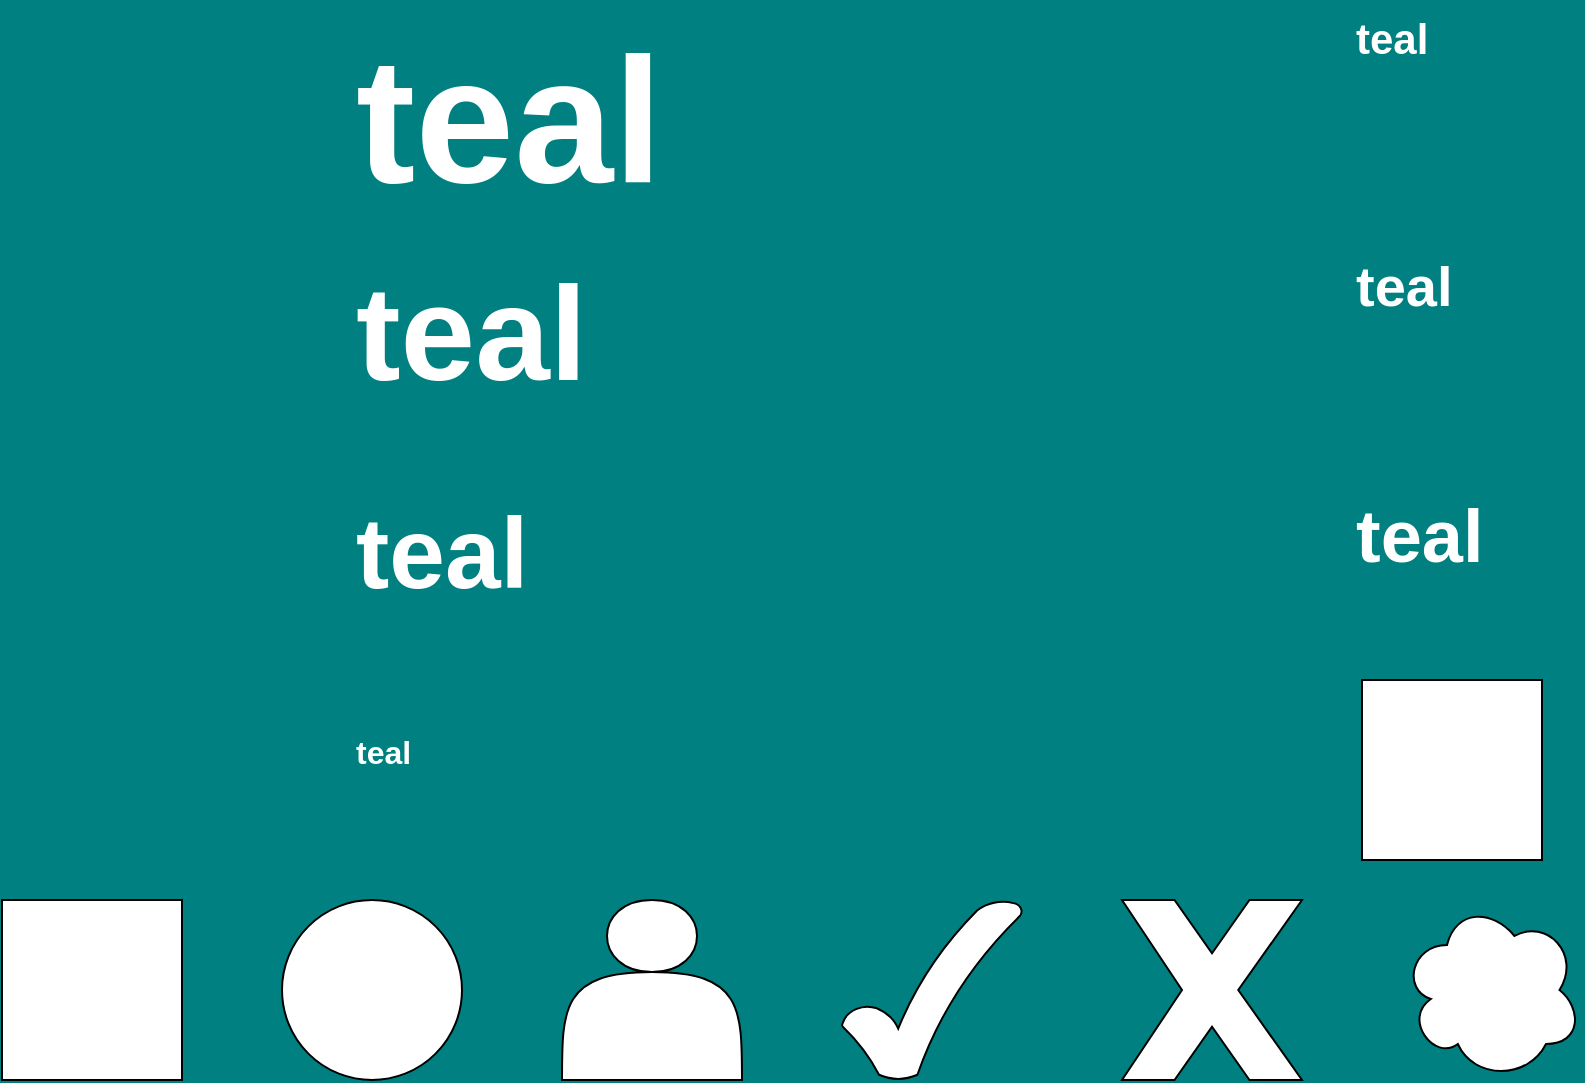 <mxfile>
  <diagram id="t10" name="teal">
    <mxGraphModel dx="0" dy="0" background="#008080" grid="0" gridSize="10" guides="1" tooltips="1" connect="1" arrows="1" fold="1" page="1" pageScale="1" pageWidth="1169" pageHeight="827" math="0" shadow="0">
      <root>
        <mxCell id="page_root_t10" parent="t10"/>
        <mxCell id="node_root_t10" parent="page_root_t10"/>
        <mxCell id="t10-2" value="teal" style="whiteSpace=wrap;html=1;fontColor=#FFFFFF;text;fontSize=89;fontStyle=1;fillColor=none" vertex="1" parent="node_root_t10">
          <mxGeometry x="200" y="35" width="100" height="50" as="geometry"/>
        </mxCell>
        <mxCell id="t10-3" value="teal" style="whiteSpace=wrap;html=1;fontColor=#FFFFFF;text;fontSize=21;fontStyle=1;fillColor=none" vertex="1" parent="node_root_t10">
          <mxGeometry x="700" y="35" width="100" height="50" as="geometry"/>
        </mxCell>
        <mxCell id="t10-4" value="teal" style="whiteSpace=wrap;html=1;fontColor=#FFFFFF;text;fontSize=67;fontStyle=1;fillColor=none" vertex="1" parent="node_root_t10">
          <mxGeometry x="200" y="155" width="100" height="50" as="geometry"/>
        </mxCell>
        <mxCell id="t10-5" value="teal" style="whiteSpace=wrap;html=1;fontColor=#FFFFFF;text;fontSize=28;fontStyle=1;fillColor=none" vertex="1" parent="node_root_t10">
          <mxGeometry x="700" y="155" width="100" height="50" as="geometry"/>
        </mxCell>
        <mxCell id="t10-6" value="teal" style="whiteSpace=wrap;html=1;fontColor=#FFFFFF;text;fontSize=50;fontStyle=1;fillColor=none" vertex="1" parent="node_root_t10">
          <mxGeometry x="200" y="275" width="100" height="50" as="geometry"/>
        </mxCell>
        <mxCell id="t10-7" value="teal" style="whiteSpace=wrap;html=1;fontColor=#FFFFFF;text;fontSize=37;fontStyle=1;fillColor=none" vertex="1" parent="node_root_t10">
          <mxGeometry x="700" y="275" width="100" height="50" as="geometry"/>
        </mxCell>
        <mxCell id="t10-8" value="teal" style="whiteSpace=wrap;html=1;fontColor=#FFFFFF;text;fontSize=16;fontStyle=1;fillColor=none" vertex="1" parent="node_root_t10">
          <mxGeometry x="200" y="395" width="100" height="50" as="geometry"/>
        </mxCell>
        <mxCell id="t10-9" value="" style="whiteSpace=wrap;html=1;fillColor=#ffffff;strokeColor=#000000;fontColor=#000000" vertex="1" parent="node_root_t10">
          <mxGeometry x="705" y="375" width="90" height="90" as="geometry"/>
        </mxCell>
        <mxCell id="t10-11" value="" style="whiteSpace=wrap;html=1;fillColor=#ffffff;strokeColor=#000000;fontColor=#000000" vertex="1" parent="node_root_t10">
          <mxGeometry x="25" y="485" width="90" height="90" as="geometry"/>
        </mxCell>
        <mxCell id="t10-12" value="" style="whiteSpace=wrap;html=1;fillColor=#ffffff;strokeColor=#000000;fontColor=#000000;ellipse" vertex="1" parent="node_root_t10">
          <mxGeometry x="165" y="485" width="90" height="90" as="geometry"/>
        </mxCell>
        <mxCell id="t10-13" value="" style="whiteSpace=wrap;html=1;fillColor=#ffffff;strokeColor=#000000;fontColor=#000000;shape=actor" vertex="1" parent="node_root_t10">
          <mxGeometry x="305" y="485" width="90" height="90" as="geometry"/>
        </mxCell>
        <mxCell id="t10-14" value="" style="whiteSpace=wrap;html=1;fillColor=#ffffff;strokeColor=#000000;fontColor=#000000;verticalLabelPosition=bottom;verticalAlign=top;shape=mxgraph.basic.tick" vertex="1" parent="node_root_t10">
          <mxGeometry x="445" y="485" width="90" height="90" as="geometry"/>
        </mxCell>
        <mxCell id="t10-15" value="" style="whiteSpace=wrap;html=1;fillColor=#ffffff;strokeColor=#000000;fontColor=#000000;verticalLabelPosition=bottom;verticalAlign=top;html=1;shape=mxgraph.basic.x" vertex="1" parent="node_root_t10">
          <mxGeometry x="585" y="485" width="90" height="90" as="geometry"/>
        </mxCell>
        <mxCell id="t10-16" value="" style="whiteSpace=wrap;html=1;fillColor=#ffffff;strokeColor=#000000;fontColor=#000000;shape=cloud" vertex="1" parent="node_root_t10">
          <mxGeometry x="725" y="485" width="90" height="90" as="geometry"/>
        </mxCell>
      </root>
    </mxGraphModel>
  </diagram>
  <diagram id="mf2" name="deep_sky_blue">
    <mxGraphModel dx="0" dy="0" background="#00BFFF" grid="0" gridSize="10" guides="1" tooltips="1" connect="1" arrows="1" fold="1" page="1" pageScale="1" pageWidth="1169" pageHeight="827" math="0" shadow="0">
      <root>
        <mxCell id="page_root_mf2" parent="mf2"/>
        <mxCell id="node_root_mf2" parent="page_root_mf2"/>
        <mxCell id="mf2-2" value="deep_sky_blue" style="whiteSpace=wrap;html=1;fontColor=#FFFFFF;text;fontSize=89;fontStyle=1;fillColor=none" vertex="1" parent="node_root_mf2">
          <mxGeometry x="200" y="35" width="100" height="50" as="geometry"/>
        </mxCell>
        <mxCell id="mf2-3" value="deep_sky_blue" style="whiteSpace=wrap;html=1;fontColor=#FFFFFF;text;fontSize=21;fontStyle=1;fillColor=none" vertex="1" parent="node_root_mf2">
          <mxGeometry x="700" y="35" width="100" height="50" as="geometry"/>
        </mxCell>
        <mxCell id="mf2-4" value="deep_sky_blue" style="whiteSpace=wrap;html=1;fontColor=#FFFFFF;text;fontSize=67;fontStyle=1;fillColor=none" vertex="1" parent="node_root_mf2">
          <mxGeometry x="200" y="155" width="100" height="50" as="geometry"/>
        </mxCell>
        <mxCell id="mf2-5" value="deep_sky_blue" style="whiteSpace=wrap;html=1;fontColor=#FFFFFF;text;fontSize=28;fontStyle=1;fillColor=none" vertex="1" parent="node_root_mf2">
          <mxGeometry x="700" y="155" width="100" height="50" as="geometry"/>
        </mxCell>
        <mxCell id="mf2-6" value="deep_sky_blue" style="whiteSpace=wrap;html=1;fontColor=#FFFFFF;text;fontSize=50;fontStyle=1;fillColor=none" vertex="1" parent="node_root_mf2">
          <mxGeometry x="200" y="275" width="100" height="50" as="geometry"/>
        </mxCell>
        <mxCell id="mf2-7" value="deep_sky_blue" style="whiteSpace=wrap;html=1;fontColor=#FFFFFF;text;fontSize=37;fontStyle=1;fillColor=none" vertex="1" parent="node_root_mf2">
          <mxGeometry x="700" y="275" width="100" height="50" as="geometry"/>
        </mxCell>
        <mxCell id="mf2-8" value="deep_sky_blue" style="whiteSpace=wrap;html=1;fontColor=#FFFFFF;text;fontSize=16;fontStyle=1;fillColor=none" vertex="1" parent="node_root_mf2">
          <mxGeometry x="200" y="395" width="100" height="50" as="geometry"/>
        </mxCell>
        <mxCell id="mf2-9" value="" style="whiteSpace=wrap;html=1;fillColor=#ffffff;strokeColor=#000000;fontColor=#000000" vertex="1" parent="node_root_mf2">
          <mxGeometry x="705" y="375" width="90" height="90" as="geometry"/>
        </mxCell>
        <mxCell id="mf2-11" value="" style="whiteSpace=wrap;html=1;fillColor=#ffffff;strokeColor=#000000;fontColor=#000000" vertex="1" parent="node_root_mf2">
          <mxGeometry x="25" y="485" width="90" height="90" as="geometry"/>
        </mxCell>
        <mxCell id="mf2-12" value="" style="whiteSpace=wrap;html=1;fillColor=#ffffff;strokeColor=#000000;fontColor=#000000;ellipse" vertex="1" parent="node_root_mf2">
          <mxGeometry x="165" y="485" width="90" height="90" as="geometry"/>
        </mxCell>
        <mxCell id="mf2-13" value="" style="whiteSpace=wrap;html=1;fillColor=#ffffff;strokeColor=#000000;fontColor=#000000;shape=actor" vertex="1" parent="node_root_mf2">
          <mxGeometry x="305" y="485" width="90" height="90" as="geometry"/>
        </mxCell>
        <mxCell id="mf2-14" value="" style="whiteSpace=wrap;html=1;fillColor=#ffffff;strokeColor=#000000;fontColor=#000000;verticalLabelPosition=bottom;verticalAlign=top;shape=mxgraph.basic.tick" vertex="1" parent="node_root_mf2">
          <mxGeometry x="445" y="485" width="90" height="90" as="geometry"/>
        </mxCell>
        <mxCell id="mf2-15" value="" style="whiteSpace=wrap;html=1;fillColor=#ffffff;strokeColor=#000000;fontColor=#000000;verticalLabelPosition=bottom;verticalAlign=top;html=1;shape=mxgraph.basic.x" vertex="1" parent="node_root_mf2">
          <mxGeometry x="585" y="485" width="90" height="90" as="geometry"/>
        </mxCell>
        <mxCell id="mf2-16" value="" style="whiteSpace=wrap;html=1;fillColor=#ffffff;strokeColor=#000000;fontColor=#000000;shape=cloud" vertex="1" parent="node_root_mf2">
          <mxGeometry x="725" y="485" width="90" height="90" as="geometry"/>
        </mxCell>
      </root>
    </mxGraphModel>
  </diagram>
  <diagram id="Gy6" name="dark_turquoise">
    <mxGraphModel dx="0" dy="0" background="#00CED1" grid="0" gridSize="10" guides="1" tooltips="1" connect="1" arrows="1" fold="1" page="1" pageScale="1" pageWidth="1169" pageHeight="827" math="0" shadow="0">
      <root>
        <mxCell id="page_root_Gy6" parent="Gy6"/>
        <mxCell id="node_root_Gy6" parent="page_root_Gy6"/>
        <mxCell id="Gy6-2" value="dark_turquoise" style="whiteSpace=wrap;html=1;fontColor=#FFFFFF;text;fontSize=89;fontStyle=1;fillColor=none" vertex="1" parent="node_root_Gy6">
          <mxGeometry x="200" y="35" width="100" height="50" as="geometry"/>
        </mxCell>
        <mxCell id="Gy6-3" value="dark_turquoise" style="whiteSpace=wrap;html=1;fontColor=#FFFFFF;text;fontSize=21;fontStyle=1;fillColor=none" vertex="1" parent="node_root_Gy6">
          <mxGeometry x="700" y="35" width="100" height="50" as="geometry"/>
        </mxCell>
        <mxCell id="Gy6-4" value="dark_turquoise" style="whiteSpace=wrap;html=1;fontColor=#FFFFFF;text;fontSize=67;fontStyle=1;fillColor=none" vertex="1" parent="node_root_Gy6">
          <mxGeometry x="200" y="155" width="100" height="50" as="geometry"/>
        </mxCell>
        <mxCell id="Gy6-5" value="dark_turquoise" style="whiteSpace=wrap;html=1;fontColor=#FFFFFF;text;fontSize=28;fontStyle=1;fillColor=none" vertex="1" parent="node_root_Gy6">
          <mxGeometry x="700" y="155" width="100" height="50" as="geometry"/>
        </mxCell>
        <mxCell id="Gy6-6" value="dark_turquoise" style="whiteSpace=wrap;html=1;fontColor=#FFFFFF;text;fontSize=50;fontStyle=1;fillColor=none" vertex="1" parent="node_root_Gy6">
          <mxGeometry x="200" y="275" width="100" height="50" as="geometry"/>
        </mxCell>
        <mxCell id="Gy6-7" value="dark_turquoise" style="whiteSpace=wrap;html=1;fontColor=#FFFFFF;text;fontSize=37;fontStyle=1;fillColor=none" vertex="1" parent="node_root_Gy6">
          <mxGeometry x="700" y="275" width="100" height="50" as="geometry"/>
        </mxCell>
        <mxCell id="Gy6-8" value="dark_turquoise" style="whiteSpace=wrap;html=1;fontColor=#FFFFFF;text;fontSize=16;fontStyle=1;fillColor=none" vertex="1" parent="node_root_Gy6">
          <mxGeometry x="200" y="395" width="100" height="50" as="geometry"/>
        </mxCell>
        <mxCell id="Gy6-9" value="" style="whiteSpace=wrap;html=1;fillColor=#ffffff;strokeColor=#000000;fontColor=#000000" vertex="1" parent="node_root_Gy6">
          <mxGeometry x="705" y="375" width="90" height="90" as="geometry"/>
        </mxCell>
        <mxCell id="Gy6-11" value="" style="whiteSpace=wrap;html=1;fillColor=#ffffff;strokeColor=#000000;fontColor=#000000" vertex="1" parent="node_root_Gy6">
          <mxGeometry x="25" y="485" width="90" height="90" as="geometry"/>
        </mxCell>
        <mxCell id="Gy6-12" value="" style="whiteSpace=wrap;html=1;fillColor=#ffffff;strokeColor=#000000;fontColor=#000000;ellipse" vertex="1" parent="node_root_Gy6">
          <mxGeometry x="165" y="485" width="90" height="90" as="geometry"/>
        </mxCell>
        <mxCell id="Gy6-13" value="" style="whiteSpace=wrap;html=1;fillColor=#ffffff;strokeColor=#000000;fontColor=#000000;shape=actor" vertex="1" parent="node_root_Gy6">
          <mxGeometry x="305" y="485" width="90" height="90" as="geometry"/>
        </mxCell>
        <mxCell id="Gy6-14" value="" style="whiteSpace=wrap;html=1;fillColor=#ffffff;strokeColor=#000000;fontColor=#000000;verticalLabelPosition=bottom;verticalAlign=top;shape=mxgraph.basic.tick" vertex="1" parent="node_root_Gy6">
          <mxGeometry x="445" y="485" width="90" height="90" as="geometry"/>
        </mxCell>
        <mxCell id="Gy6-15" value="" style="whiteSpace=wrap;html=1;fillColor=#ffffff;strokeColor=#000000;fontColor=#000000;verticalLabelPosition=bottom;verticalAlign=top;html=1;shape=mxgraph.basic.x" vertex="1" parent="node_root_Gy6">
          <mxGeometry x="585" y="485" width="90" height="90" as="geometry"/>
        </mxCell>
        <mxCell id="Gy6-16" value="" style="whiteSpace=wrap;html=1;fillColor=#ffffff;strokeColor=#000000;fontColor=#000000;shape=cloud" vertex="1" parent="node_root_Gy6">
          <mxGeometry x="725" y="485" width="90" height="90" as="geometry"/>
        </mxCell>
      </root>
    </mxGraphModel>
  </diagram>
  <diagram id="iW6" name="royal_blue">
    <mxGraphModel dx="0" dy="0" background="#4169E1" grid="0" gridSize="10" guides="1" tooltips="1" connect="1" arrows="1" fold="1" page="1" pageScale="1" pageWidth="1169" pageHeight="827" math="0" shadow="0">
      <root>
        <mxCell id="page_root_iW6" parent="iW6"/>
        <mxCell id="node_root_iW6" parent="page_root_iW6"/>
        <mxCell id="iW6-2" value="royal_blue" style="whiteSpace=wrap;html=1;fontColor=#FFFFFF;text;fontSize=89;fontStyle=1;fillColor=none" vertex="1" parent="node_root_iW6">
          <mxGeometry x="200" y="35" width="100" height="50" as="geometry"/>
        </mxCell>
        <mxCell id="iW6-3" value="royal_blue" style="whiteSpace=wrap;html=1;fontColor=#FFFFFF;text;fontSize=21;fontStyle=1;fillColor=none" vertex="1" parent="node_root_iW6">
          <mxGeometry x="700" y="35" width="100" height="50" as="geometry"/>
        </mxCell>
        <mxCell id="iW6-4" value="royal_blue" style="whiteSpace=wrap;html=1;fontColor=#FFFFFF;text;fontSize=67;fontStyle=1;fillColor=none" vertex="1" parent="node_root_iW6">
          <mxGeometry x="200" y="155" width="100" height="50" as="geometry"/>
        </mxCell>
        <mxCell id="iW6-5" value="royal_blue" style="whiteSpace=wrap;html=1;fontColor=#FFFFFF;text;fontSize=28;fontStyle=1;fillColor=none" vertex="1" parent="node_root_iW6">
          <mxGeometry x="700" y="155" width="100" height="50" as="geometry"/>
        </mxCell>
        <mxCell id="iW6-6" value="royal_blue" style="whiteSpace=wrap;html=1;fontColor=#FFFFFF;text;fontSize=50;fontStyle=1;fillColor=none" vertex="1" parent="node_root_iW6">
          <mxGeometry x="200" y="275" width="100" height="50" as="geometry"/>
        </mxCell>
        <mxCell id="iW6-7" value="royal_blue" style="whiteSpace=wrap;html=1;fontColor=#FFFFFF;text;fontSize=37;fontStyle=1;fillColor=none" vertex="1" parent="node_root_iW6">
          <mxGeometry x="700" y="275" width="100" height="50" as="geometry"/>
        </mxCell>
        <mxCell id="iW6-8" value="royal_blue" style="whiteSpace=wrap;html=1;fontColor=#FFFFFF;text;fontSize=16;fontStyle=1;fillColor=none" vertex="1" parent="node_root_iW6">
          <mxGeometry x="200" y="395" width="100" height="50" as="geometry"/>
        </mxCell>
        <mxCell id="iW6-9" value="" style="whiteSpace=wrap;html=1;fillColor=#ffffff;strokeColor=#000000;fontColor=#000000" vertex="1" parent="node_root_iW6">
          <mxGeometry x="705" y="375" width="90" height="90" as="geometry"/>
        </mxCell>
        <mxCell id="iW6-11" value="" style="whiteSpace=wrap;html=1;fillColor=#ffffff;strokeColor=#000000;fontColor=#000000" vertex="1" parent="node_root_iW6">
          <mxGeometry x="25" y="485" width="90" height="90" as="geometry"/>
        </mxCell>
        <mxCell id="iW6-12" value="" style="whiteSpace=wrap;html=1;fillColor=#ffffff;strokeColor=#000000;fontColor=#000000;ellipse" vertex="1" parent="node_root_iW6">
          <mxGeometry x="165" y="485" width="90" height="90" as="geometry"/>
        </mxCell>
        <mxCell id="iW6-13" value="" style="whiteSpace=wrap;html=1;fillColor=#ffffff;strokeColor=#000000;fontColor=#000000;shape=actor" vertex="1" parent="node_root_iW6">
          <mxGeometry x="305" y="485" width="90" height="90" as="geometry"/>
        </mxCell>
        <mxCell id="iW6-14" value="" style="whiteSpace=wrap;html=1;fillColor=#ffffff;strokeColor=#000000;fontColor=#000000;verticalLabelPosition=bottom;verticalAlign=top;shape=mxgraph.basic.tick" vertex="1" parent="node_root_iW6">
          <mxGeometry x="445" y="485" width="90" height="90" as="geometry"/>
        </mxCell>
        <mxCell id="iW6-15" value="" style="whiteSpace=wrap;html=1;fillColor=#ffffff;strokeColor=#000000;fontColor=#000000;verticalLabelPosition=bottom;verticalAlign=top;html=1;shape=mxgraph.basic.x" vertex="1" parent="node_root_iW6">
          <mxGeometry x="585" y="485" width="90" height="90" as="geometry"/>
        </mxCell>
        <mxCell id="iW6-16" value="" style="whiteSpace=wrap;html=1;fillColor=#ffffff;strokeColor=#000000;fontColor=#000000;shape=cloud" vertex="1" parent="node_root_iW6">
          <mxGeometry x="725" y="485" width="90" height="90" as="geometry"/>
        </mxCell>
      </root>
    </mxGraphModel>
  </diagram>
  <diagram id="byD" name="steel_blue">
    <mxGraphModel dx="0" dy="0" background="#4682B4" grid="0" gridSize="10" guides="1" tooltips="1" connect="1" arrows="1" fold="1" page="1" pageScale="1" pageWidth="1169" pageHeight="827" math="0" shadow="0">
      <root>
        <mxCell id="page_root_byD" parent="byD"/>
        <mxCell id="node_root_byD" parent="page_root_byD"/>
        <mxCell id="byD-2" value="steel_blue" style="whiteSpace=wrap;html=1;fontColor=#FFFFFF;text;fontSize=89;fontStyle=1;fillColor=none" vertex="1" parent="node_root_byD">
          <mxGeometry x="200" y="35" width="100" height="50" as="geometry"/>
        </mxCell>
        <mxCell id="byD-3" value="steel_blue" style="whiteSpace=wrap;html=1;fontColor=#FFFFFF;text;fontSize=21;fontStyle=1;fillColor=none" vertex="1" parent="node_root_byD">
          <mxGeometry x="700" y="35" width="100" height="50" as="geometry"/>
        </mxCell>
        <mxCell id="byD-4" value="steel_blue" style="whiteSpace=wrap;html=1;fontColor=#FFFFFF;text;fontSize=67;fontStyle=1;fillColor=none" vertex="1" parent="node_root_byD">
          <mxGeometry x="200" y="155" width="100" height="50" as="geometry"/>
        </mxCell>
        <mxCell id="byD-5" value="steel_blue" style="whiteSpace=wrap;html=1;fontColor=#FFFFFF;text;fontSize=28;fontStyle=1;fillColor=none" vertex="1" parent="node_root_byD">
          <mxGeometry x="700" y="155" width="100" height="50" as="geometry"/>
        </mxCell>
        <mxCell id="byD-6" value="steel_blue" style="whiteSpace=wrap;html=1;fontColor=#FFFFFF;text;fontSize=50;fontStyle=1;fillColor=none" vertex="1" parent="node_root_byD">
          <mxGeometry x="200" y="275" width="100" height="50" as="geometry"/>
        </mxCell>
        <mxCell id="byD-7" value="steel_blue" style="whiteSpace=wrap;html=1;fontColor=#FFFFFF;text;fontSize=37;fontStyle=1;fillColor=none" vertex="1" parent="node_root_byD">
          <mxGeometry x="700" y="275" width="100" height="50" as="geometry"/>
        </mxCell>
        <mxCell id="byD-8" value="steel_blue" style="whiteSpace=wrap;html=1;fontColor=#FFFFFF;text;fontSize=16;fontStyle=1;fillColor=none" vertex="1" parent="node_root_byD">
          <mxGeometry x="200" y="395" width="100" height="50" as="geometry"/>
        </mxCell>
        <mxCell id="byD-9" value="" style="whiteSpace=wrap;html=1;fillColor=#ffffff;strokeColor=#000000;fontColor=#000000" vertex="1" parent="node_root_byD">
          <mxGeometry x="705" y="375" width="90" height="90" as="geometry"/>
        </mxCell>
        <mxCell id="byD-11" value="" style="whiteSpace=wrap;html=1;fillColor=#ffffff;strokeColor=#000000;fontColor=#000000" vertex="1" parent="node_root_byD">
          <mxGeometry x="25" y="485" width="90" height="90" as="geometry"/>
        </mxCell>
        <mxCell id="byD-12" value="" style="whiteSpace=wrap;html=1;fillColor=#ffffff;strokeColor=#000000;fontColor=#000000;ellipse" vertex="1" parent="node_root_byD">
          <mxGeometry x="165" y="485" width="90" height="90" as="geometry"/>
        </mxCell>
        <mxCell id="byD-13" value="" style="whiteSpace=wrap;html=1;fillColor=#ffffff;strokeColor=#000000;fontColor=#000000;shape=actor" vertex="1" parent="node_root_byD">
          <mxGeometry x="305" y="485" width="90" height="90" as="geometry"/>
        </mxCell>
        <mxCell id="byD-14" value="" style="whiteSpace=wrap;html=1;fillColor=#ffffff;strokeColor=#000000;fontColor=#000000;verticalLabelPosition=bottom;verticalAlign=top;shape=mxgraph.basic.tick" vertex="1" parent="node_root_byD">
          <mxGeometry x="445" y="485" width="90" height="90" as="geometry"/>
        </mxCell>
        <mxCell id="byD-15" value="" style="whiteSpace=wrap;html=1;fillColor=#ffffff;strokeColor=#000000;fontColor=#000000;verticalLabelPosition=bottom;verticalAlign=top;html=1;shape=mxgraph.basic.x" vertex="1" parent="node_root_byD">
          <mxGeometry x="585" y="485" width="90" height="90" as="geometry"/>
        </mxCell>
        <mxCell id="byD-16" value="" style="whiteSpace=wrap;html=1;fillColor=#ffffff;strokeColor=#000000;fontColor=#000000;shape=cloud" vertex="1" parent="node_root_byD">
          <mxGeometry x="725" y="485" width="90" height="90" as="geometry"/>
        </mxCell>
      </root>
    </mxGraphModel>
  </diagram>
  <diagram id="ojd" name="cornflower_blue">
    <mxGraphModel dx="0" dy="0" background="#6495ED" grid="0" gridSize="10" guides="1" tooltips="1" connect="1" arrows="1" fold="1" page="1" pageScale="1" pageWidth="1169" pageHeight="827" math="0" shadow="0">
      <root>
        <mxCell id="page_root_ojd" parent="ojd"/>
        <mxCell id="node_root_ojd" parent="page_root_ojd"/>
        <mxCell id="ojd-2" value="cornflower_blue" style="whiteSpace=wrap;html=1;fontColor=#FFFFFF;text;fontSize=89;fontStyle=1;fillColor=none" vertex="1" parent="node_root_ojd">
          <mxGeometry x="200" y="35" width="100" height="50" as="geometry"/>
        </mxCell>
        <mxCell id="ojd-3" value="cornflower_blue" style="whiteSpace=wrap;html=1;fontColor=#FFFFFF;text;fontSize=21;fontStyle=1;fillColor=none" vertex="1" parent="node_root_ojd">
          <mxGeometry x="700" y="35" width="100" height="50" as="geometry"/>
        </mxCell>
        <mxCell id="ojd-4" value="cornflower_blue" style="whiteSpace=wrap;html=1;fontColor=#FFFFFF;text;fontSize=67;fontStyle=1;fillColor=none" vertex="1" parent="node_root_ojd">
          <mxGeometry x="200" y="155" width="100" height="50" as="geometry"/>
        </mxCell>
        <mxCell id="ojd-5" value="cornflower_blue" style="whiteSpace=wrap;html=1;fontColor=#FFFFFF;text;fontSize=28;fontStyle=1;fillColor=none" vertex="1" parent="node_root_ojd">
          <mxGeometry x="700" y="155" width="100" height="50" as="geometry"/>
        </mxCell>
        <mxCell id="ojd-6" value="cornflower_blue" style="whiteSpace=wrap;html=1;fontColor=#FFFFFF;text;fontSize=50;fontStyle=1;fillColor=none" vertex="1" parent="node_root_ojd">
          <mxGeometry x="200" y="275" width="100" height="50" as="geometry"/>
        </mxCell>
        <mxCell id="ojd-7" value="cornflower_blue" style="whiteSpace=wrap;html=1;fontColor=#FFFFFF;text;fontSize=37;fontStyle=1;fillColor=none" vertex="1" parent="node_root_ojd">
          <mxGeometry x="700" y="275" width="100" height="50" as="geometry"/>
        </mxCell>
        <mxCell id="ojd-8" value="cornflower_blue" style="whiteSpace=wrap;html=1;fontColor=#FFFFFF;text;fontSize=16;fontStyle=1;fillColor=none" vertex="1" parent="node_root_ojd">
          <mxGeometry x="200" y="395" width="100" height="50" as="geometry"/>
        </mxCell>
        <mxCell id="ojd-9" value="" style="whiteSpace=wrap;html=1;fillColor=#ffffff;strokeColor=#000000;fontColor=#000000" vertex="1" parent="node_root_ojd">
          <mxGeometry x="705" y="375" width="90" height="90" as="geometry"/>
        </mxCell>
        <mxCell id="ojd-11" value="" style="whiteSpace=wrap;html=1;fillColor=#ffffff;strokeColor=#000000;fontColor=#000000" vertex="1" parent="node_root_ojd">
          <mxGeometry x="25" y="485" width="90" height="90" as="geometry"/>
        </mxCell>
        <mxCell id="ojd-12" value="" style="whiteSpace=wrap;html=1;fillColor=#ffffff;strokeColor=#000000;fontColor=#000000;ellipse" vertex="1" parent="node_root_ojd">
          <mxGeometry x="165" y="485" width="90" height="90" as="geometry"/>
        </mxCell>
        <mxCell id="ojd-13" value="" style="whiteSpace=wrap;html=1;fillColor=#ffffff;strokeColor=#000000;fontColor=#000000;shape=actor" vertex="1" parent="node_root_ojd">
          <mxGeometry x="305" y="485" width="90" height="90" as="geometry"/>
        </mxCell>
        <mxCell id="ojd-14" value="" style="whiteSpace=wrap;html=1;fillColor=#ffffff;strokeColor=#000000;fontColor=#000000;verticalLabelPosition=bottom;verticalAlign=top;shape=mxgraph.basic.tick" vertex="1" parent="node_root_ojd">
          <mxGeometry x="445" y="485" width="90" height="90" as="geometry"/>
        </mxCell>
        <mxCell id="ojd-15" value="" style="whiteSpace=wrap;html=1;fillColor=#ffffff;strokeColor=#000000;fontColor=#000000;verticalLabelPosition=bottom;verticalAlign=top;html=1;shape=mxgraph.basic.x" vertex="1" parent="node_root_ojd">
          <mxGeometry x="585" y="485" width="90" height="90" as="geometry"/>
        </mxCell>
        <mxCell id="ojd-16" value="" style="whiteSpace=wrap;html=1;fillColor=#ffffff;strokeColor=#000000;fontColor=#000000;shape=cloud" vertex="1" parent="node_root_ojd">
          <mxGeometry x="725" y="485" width="90" height="90" as="geometry"/>
        </mxCell>
      </root>
    </mxGraphModel>
  </diagram>
  <diagram id="vWj" name="dark_sea_green">
    <mxGraphModel dx="0" dy="0" background="#8FBC8F" grid="0" gridSize="10" guides="1" tooltips="1" connect="1" arrows="1" fold="1" page="1" pageScale="1" pageWidth="1169" pageHeight="827" math="0" shadow="0">
      <root>
        <mxCell id="page_root_vWj" parent="vWj"/>
        <mxCell id="node_root_vWj" parent="page_root_vWj"/>
        <mxCell id="vWj-2" value="dark_sea_green" style="whiteSpace=wrap;html=1;fontColor=#1F2D3D;text;fontSize=89;fontStyle=1;fillColor=none" vertex="1" parent="node_root_vWj">
          <mxGeometry x="200" y="35" width="100" height="50" as="geometry"/>
        </mxCell>
        <mxCell id="vWj-3" value="dark_sea_green" style="whiteSpace=wrap;html=1;fontColor=#1F2D3D;text;fontSize=21;fontStyle=1;fillColor=none" vertex="1" parent="node_root_vWj">
          <mxGeometry x="700" y="35" width="100" height="50" as="geometry"/>
        </mxCell>
        <mxCell id="vWj-4" value="dark_sea_green" style="whiteSpace=wrap;html=1;fontColor=#1F2D3D;text;fontSize=67;fontStyle=1;fillColor=none" vertex="1" parent="node_root_vWj">
          <mxGeometry x="200" y="155" width="100" height="50" as="geometry"/>
        </mxCell>
        <mxCell id="vWj-5" value="dark_sea_green" style="whiteSpace=wrap;html=1;fontColor=#1F2D3D;text;fontSize=28;fontStyle=1;fillColor=none" vertex="1" parent="node_root_vWj">
          <mxGeometry x="700" y="155" width="100" height="50" as="geometry"/>
        </mxCell>
        <mxCell id="vWj-6" value="dark_sea_green" style="whiteSpace=wrap;html=1;fontColor=#1F2D3D;text;fontSize=50;fontStyle=1;fillColor=none" vertex="1" parent="node_root_vWj">
          <mxGeometry x="200" y="275" width="100" height="50" as="geometry"/>
        </mxCell>
        <mxCell id="vWj-7" value="dark_sea_green" style="whiteSpace=wrap;html=1;fontColor=#1F2D3D;text;fontSize=37;fontStyle=1;fillColor=none" vertex="1" parent="node_root_vWj">
          <mxGeometry x="700" y="275" width="100" height="50" as="geometry"/>
        </mxCell>
        <mxCell id="vWj-8" value="dark_sea_green" style="whiteSpace=wrap;html=1;fontColor=#1F2D3D;text;fontSize=16;fontStyle=1;fillColor=none" vertex="1" parent="node_root_vWj">
          <mxGeometry x="200" y="395" width="100" height="50" as="geometry"/>
        </mxCell>
        <mxCell id="vWj-9" value="" style="whiteSpace=wrap;html=1;fillColor=#ffffff;strokeColor=#000000;fontColor=#000000" vertex="1" parent="node_root_vWj">
          <mxGeometry x="705" y="375" width="90" height="90" as="geometry"/>
        </mxCell>
        <mxCell id="vWj-11" value="" style="whiteSpace=wrap;html=1;fillColor=#ffffff;strokeColor=#000000;fontColor=#000000" vertex="1" parent="node_root_vWj">
          <mxGeometry x="25" y="485" width="90" height="90" as="geometry"/>
        </mxCell>
        <mxCell id="vWj-12" value="" style="whiteSpace=wrap;html=1;fillColor=#ffffff;strokeColor=#000000;fontColor=#000000;ellipse" vertex="1" parent="node_root_vWj">
          <mxGeometry x="165" y="485" width="90" height="90" as="geometry"/>
        </mxCell>
        <mxCell id="vWj-13" value="" style="whiteSpace=wrap;html=1;fillColor=#ffffff;strokeColor=#000000;fontColor=#000000;shape=actor" vertex="1" parent="node_root_vWj">
          <mxGeometry x="305" y="485" width="90" height="90" as="geometry"/>
        </mxCell>
        <mxCell id="vWj-14" value="" style="whiteSpace=wrap;html=1;fillColor=#ffffff;strokeColor=#000000;fontColor=#000000;verticalLabelPosition=bottom;verticalAlign=top;shape=mxgraph.basic.tick" vertex="1" parent="node_root_vWj">
          <mxGeometry x="445" y="485" width="90" height="90" as="geometry"/>
        </mxCell>
        <mxCell id="vWj-15" value="" style="whiteSpace=wrap;html=1;fillColor=#ffffff;strokeColor=#000000;fontColor=#000000;verticalLabelPosition=bottom;verticalAlign=top;html=1;shape=mxgraph.basic.x" vertex="1" parent="node_root_vWj">
          <mxGeometry x="585" y="485" width="90" height="90" as="geometry"/>
        </mxCell>
        <mxCell id="vWj-16" value="" style="whiteSpace=wrap;html=1;fillColor=#ffffff;strokeColor=#000000;fontColor=#000000;shape=cloud" vertex="1" parent="node_root_vWj">
          <mxGeometry x="725" y="485" width="90" height="90" as="geometry"/>
        </mxCell>
      </root>
    </mxGraphModel>
  </diagram>
  <diagram id="S9q" name="light_steel_blue">
    <mxGraphModel dx="0" dy="0" background="#B0C4DE" grid="0" gridSize="10" guides="1" tooltips="1" connect="1" arrows="1" fold="1" page="1" pageScale="1" pageWidth="1169" pageHeight="827" math="0" shadow="0">
      <root>
        <mxCell id="page_root_S9q" parent="S9q"/>
        <mxCell id="node_root_S9q" parent="page_root_S9q"/>
        <mxCell id="S9q-2" value="light_steel_blue" style="whiteSpace=wrap;html=1;fontColor=#1F2D3D;text;fontSize=89;fontStyle=1;fillColor=none" vertex="1" parent="node_root_S9q">
          <mxGeometry x="200" y="35" width="100" height="50" as="geometry"/>
        </mxCell>
        <mxCell id="S9q-3" value="light_steel_blue" style="whiteSpace=wrap;html=1;fontColor=#1F2D3D;text;fontSize=21;fontStyle=1;fillColor=none" vertex="1" parent="node_root_S9q">
          <mxGeometry x="700" y="35" width="100" height="50" as="geometry"/>
        </mxCell>
        <mxCell id="S9q-4" value="light_steel_blue" style="whiteSpace=wrap;html=1;fontColor=#1F2D3D;text;fontSize=67;fontStyle=1;fillColor=none" vertex="1" parent="node_root_S9q">
          <mxGeometry x="200" y="155" width="100" height="50" as="geometry"/>
        </mxCell>
        <mxCell id="S9q-5" value="light_steel_blue" style="whiteSpace=wrap;html=1;fontColor=#1F2D3D;text;fontSize=28;fontStyle=1;fillColor=none" vertex="1" parent="node_root_S9q">
          <mxGeometry x="700" y="155" width="100" height="50" as="geometry"/>
        </mxCell>
        <mxCell id="S9q-6" value="light_steel_blue" style="whiteSpace=wrap;html=1;fontColor=#1F2D3D;text;fontSize=50;fontStyle=1;fillColor=none" vertex="1" parent="node_root_S9q">
          <mxGeometry x="200" y="275" width="100" height="50" as="geometry"/>
        </mxCell>
        <mxCell id="S9q-7" value="light_steel_blue" style="whiteSpace=wrap;html=1;fontColor=#1F2D3D;text;fontSize=37;fontStyle=1;fillColor=none" vertex="1" parent="node_root_S9q">
          <mxGeometry x="700" y="275" width="100" height="50" as="geometry"/>
        </mxCell>
        <mxCell id="S9q-8" value="light_steel_blue" style="whiteSpace=wrap;html=1;fontColor=#1F2D3D;text;fontSize=16;fontStyle=1;fillColor=none" vertex="1" parent="node_root_S9q">
          <mxGeometry x="200" y="395" width="100" height="50" as="geometry"/>
        </mxCell>
        <mxCell id="S9q-9" value="" style="whiteSpace=wrap;html=1;fillColor=#ffffff;strokeColor=#000000;fontColor=#000000" vertex="1" parent="node_root_S9q">
          <mxGeometry x="705" y="375" width="90" height="90" as="geometry"/>
        </mxCell>
        <mxCell id="S9q-11" value="" style="whiteSpace=wrap;html=1;fillColor=#ffffff;strokeColor=#000000;fontColor=#000000" vertex="1" parent="node_root_S9q">
          <mxGeometry x="25" y="485" width="90" height="90" as="geometry"/>
        </mxCell>
        <mxCell id="S9q-12" value="" style="whiteSpace=wrap;html=1;fillColor=#ffffff;strokeColor=#000000;fontColor=#000000;ellipse" vertex="1" parent="node_root_S9q">
          <mxGeometry x="165" y="485" width="90" height="90" as="geometry"/>
        </mxCell>
        <mxCell id="S9q-13" value="" style="whiteSpace=wrap;html=1;fillColor=#ffffff;strokeColor=#000000;fontColor=#000000;shape=actor" vertex="1" parent="node_root_S9q">
          <mxGeometry x="305" y="485" width="90" height="90" as="geometry"/>
        </mxCell>
        <mxCell id="S9q-14" value="" style="whiteSpace=wrap;html=1;fillColor=#ffffff;strokeColor=#000000;fontColor=#000000;verticalLabelPosition=bottom;verticalAlign=top;shape=mxgraph.basic.tick" vertex="1" parent="node_root_S9q">
          <mxGeometry x="445" y="485" width="90" height="90" as="geometry"/>
        </mxCell>
        <mxCell id="S9q-15" value="" style="whiteSpace=wrap;html=1;fillColor=#ffffff;strokeColor=#000000;fontColor=#000000;verticalLabelPosition=bottom;verticalAlign=top;html=1;shape=mxgraph.basic.x" vertex="1" parent="node_root_S9q">
          <mxGeometry x="585" y="485" width="90" height="90" as="geometry"/>
        </mxCell>
        <mxCell id="S9q-16" value="" style="whiteSpace=wrap;html=1;fillColor=#ffffff;strokeColor=#000000;fontColor=#000000;shape=cloud" vertex="1" parent="node_root_S9q">
          <mxGeometry x="725" y="485" width="90" height="90" as="geometry"/>
        </mxCell>
      </root>
    </mxGraphModel>
  </diagram>
  <diagram id="chd" name="fire_brick">
    <mxGraphModel dx="0" dy="0" background="#B22222" grid="0" gridSize="10" guides="1" tooltips="1" connect="1" arrows="1" fold="1" page="1" pageScale="1" pageWidth="1169" pageHeight="827" math="0" shadow="0">
      <root>
        <mxCell id="page_root_chd" parent="chd"/>
        <mxCell id="node_root_chd" parent="page_root_chd"/>
        <mxCell id="chd-2" value="fire_brick" style="whiteSpace=wrap;html=1;fontColor=#FFFFFF;text;fontSize=89;fontStyle=1;fillColor=none" vertex="1" parent="node_root_chd">
          <mxGeometry x="200" y="35" width="100" height="50" as="geometry"/>
        </mxCell>
        <mxCell id="chd-3" value="fire_brick" style="whiteSpace=wrap;html=1;fontColor=#FFFFFF;text;fontSize=21;fontStyle=1;fillColor=none" vertex="1" parent="node_root_chd">
          <mxGeometry x="700" y="35" width="100" height="50" as="geometry"/>
        </mxCell>
        <mxCell id="chd-4" value="fire_brick" style="whiteSpace=wrap;html=1;fontColor=#FFFFFF;text;fontSize=67;fontStyle=1;fillColor=none" vertex="1" parent="node_root_chd">
          <mxGeometry x="200" y="155" width="100" height="50" as="geometry"/>
        </mxCell>
        <mxCell id="chd-5" value="fire_brick" style="whiteSpace=wrap;html=1;fontColor=#FFFFFF;text;fontSize=28;fontStyle=1;fillColor=none" vertex="1" parent="node_root_chd">
          <mxGeometry x="700" y="155" width="100" height="50" as="geometry"/>
        </mxCell>
        <mxCell id="chd-6" value="fire_brick" style="whiteSpace=wrap;html=1;fontColor=#FFFFFF;text;fontSize=50;fontStyle=1;fillColor=none" vertex="1" parent="node_root_chd">
          <mxGeometry x="200" y="275" width="100" height="50" as="geometry"/>
        </mxCell>
        <mxCell id="chd-7" value="fire_brick" style="whiteSpace=wrap;html=1;fontColor=#FFFFFF;text;fontSize=37;fontStyle=1;fillColor=none" vertex="1" parent="node_root_chd">
          <mxGeometry x="700" y="275" width="100" height="50" as="geometry"/>
        </mxCell>
        <mxCell id="chd-8" value="fire_brick" style="whiteSpace=wrap;html=1;fontColor=#FFFFFF;text;fontSize=16;fontStyle=1;fillColor=none" vertex="1" parent="node_root_chd">
          <mxGeometry x="200" y="395" width="100" height="50" as="geometry"/>
        </mxCell>
        <mxCell id="chd-9" value="" style="whiteSpace=wrap;html=1;fillColor=#ffffff;strokeColor=#000000;fontColor=#000000" vertex="1" parent="node_root_chd">
          <mxGeometry x="705" y="375" width="90" height="90" as="geometry"/>
        </mxCell>
        <mxCell id="chd-11" value="" style="whiteSpace=wrap;html=1;fillColor=#ffffff;strokeColor=#000000;fontColor=#000000" vertex="1" parent="node_root_chd">
          <mxGeometry x="25" y="485" width="90" height="90" as="geometry"/>
        </mxCell>
        <mxCell id="chd-12" value="" style="whiteSpace=wrap;html=1;fillColor=#ffffff;strokeColor=#000000;fontColor=#000000;ellipse" vertex="1" parent="node_root_chd">
          <mxGeometry x="165" y="485" width="90" height="90" as="geometry"/>
        </mxCell>
        <mxCell id="chd-13" value="" style="whiteSpace=wrap;html=1;fillColor=#ffffff;strokeColor=#000000;fontColor=#000000;shape=actor" vertex="1" parent="node_root_chd">
          <mxGeometry x="305" y="485" width="90" height="90" as="geometry"/>
        </mxCell>
        <mxCell id="chd-14" value="" style="whiteSpace=wrap;html=1;fillColor=#ffffff;strokeColor=#000000;fontColor=#000000;verticalLabelPosition=bottom;verticalAlign=top;shape=mxgraph.basic.tick" vertex="1" parent="node_root_chd">
          <mxGeometry x="445" y="485" width="90" height="90" as="geometry"/>
        </mxCell>
        <mxCell id="chd-15" value="" style="whiteSpace=wrap;html=1;fillColor=#ffffff;strokeColor=#000000;fontColor=#000000;verticalLabelPosition=bottom;verticalAlign=top;html=1;shape=mxgraph.basic.x" vertex="1" parent="node_root_chd">
          <mxGeometry x="585" y="485" width="90" height="90" as="geometry"/>
        </mxCell>
        <mxCell id="chd-16" value="" style="whiteSpace=wrap;html=1;fillColor=#ffffff;strokeColor=#000000;fontColor=#000000;shape=cloud" vertex="1" parent="node_root_chd">
          <mxGeometry x="725" y="485" width="90" height="90" as="geometry"/>
        </mxCell>
      </root>
    </mxGraphModel>
  </diagram>
  <diagram id="9D9" name="rosy_brown">
    <mxGraphModel dx="0" dy="0" background="#BC8F8F" grid="0" gridSize="10" guides="1" tooltips="1" connect="1" arrows="1" fold="1" page="1" pageScale="1" pageWidth="1169" pageHeight="827" math="0" shadow="0">
      <root>
        <mxCell id="page_root_9D9" parent="9D9"/>
        <mxCell id="node_root_9D9" parent="page_root_9D9"/>
        <mxCell id="9D9-2" value="rosy_brown" style="whiteSpace=wrap;html=1;fontColor=#1F2D3D;text;fontSize=89;fontStyle=1;fillColor=none" vertex="1" parent="node_root_9D9">
          <mxGeometry x="200" y="35" width="100" height="50" as="geometry"/>
        </mxCell>
        <mxCell id="9D9-3" value="rosy_brown" style="whiteSpace=wrap;html=1;fontColor=#1F2D3D;text;fontSize=21;fontStyle=1;fillColor=none" vertex="1" parent="node_root_9D9">
          <mxGeometry x="700" y="35" width="100" height="50" as="geometry"/>
        </mxCell>
        <mxCell id="9D9-4" value="rosy_brown" style="whiteSpace=wrap;html=1;fontColor=#1F2D3D;text;fontSize=67;fontStyle=1;fillColor=none" vertex="1" parent="node_root_9D9">
          <mxGeometry x="200" y="155" width="100" height="50" as="geometry"/>
        </mxCell>
        <mxCell id="9D9-5" value="rosy_brown" style="whiteSpace=wrap;html=1;fontColor=#1F2D3D;text;fontSize=28;fontStyle=1;fillColor=none" vertex="1" parent="node_root_9D9">
          <mxGeometry x="700" y="155" width="100" height="50" as="geometry"/>
        </mxCell>
        <mxCell id="9D9-6" value="rosy_brown" style="whiteSpace=wrap;html=1;fontColor=#1F2D3D;text;fontSize=50;fontStyle=1;fillColor=none" vertex="1" parent="node_root_9D9">
          <mxGeometry x="200" y="275" width="100" height="50" as="geometry"/>
        </mxCell>
        <mxCell id="9D9-7" value="rosy_brown" style="whiteSpace=wrap;html=1;fontColor=#1F2D3D;text;fontSize=37;fontStyle=1;fillColor=none" vertex="1" parent="node_root_9D9">
          <mxGeometry x="700" y="275" width="100" height="50" as="geometry"/>
        </mxCell>
        <mxCell id="9D9-8" value="rosy_brown" style="whiteSpace=wrap;html=1;fontColor=#1F2D3D;text;fontSize=16;fontStyle=1;fillColor=none" vertex="1" parent="node_root_9D9">
          <mxGeometry x="200" y="395" width="100" height="50" as="geometry"/>
        </mxCell>
        <mxCell id="9D9-9" value="" style="whiteSpace=wrap;html=1;fillColor=#ffffff;strokeColor=#000000;fontColor=#000000" vertex="1" parent="node_root_9D9">
          <mxGeometry x="705" y="375" width="90" height="90" as="geometry"/>
        </mxCell>
        <mxCell id="9D9-11" value="" style="whiteSpace=wrap;html=1;fillColor=#ffffff;strokeColor=#000000;fontColor=#000000" vertex="1" parent="node_root_9D9">
          <mxGeometry x="25" y="485" width="90" height="90" as="geometry"/>
        </mxCell>
        <mxCell id="9D9-12" value="" style="whiteSpace=wrap;html=1;fillColor=#ffffff;strokeColor=#000000;fontColor=#000000;ellipse" vertex="1" parent="node_root_9D9">
          <mxGeometry x="165" y="485" width="90" height="90" as="geometry"/>
        </mxCell>
        <mxCell id="9D9-13" value="" style="whiteSpace=wrap;html=1;fillColor=#ffffff;strokeColor=#000000;fontColor=#000000;shape=actor" vertex="1" parent="node_root_9D9">
          <mxGeometry x="305" y="485" width="90" height="90" as="geometry"/>
        </mxCell>
        <mxCell id="9D9-14" value="" style="whiteSpace=wrap;html=1;fillColor=#ffffff;strokeColor=#000000;fontColor=#000000;verticalLabelPosition=bottom;verticalAlign=top;shape=mxgraph.basic.tick" vertex="1" parent="node_root_9D9">
          <mxGeometry x="445" y="485" width="90" height="90" as="geometry"/>
        </mxCell>
        <mxCell id="9D9-15" value="" style="whiteSpace=wrap;html=1;fillColor=#ffffff;strokeColor=#000000;fontColor=#000000;verticalLabelPosition=bottom;verticalAlign=top;html=1;shape=mxgraph.basic.x" vertex="1" parent="node_root_9D9">
          <mxGeometry x="585" y="485" width="90" height="90" as="geometry"/>
        </mxCell>
        <mxCell id="9D9-16" value="" style="whiteSpace=wrap;html=1;fillColor=#ffffff;strokeColor=#000000;fontColor=#000000;shape=cloud" vertex="1" parent="node_root_9D9">
          <mxGeometry x="725" y="485" width="90" height="90" as="geometry"/>
        </mxCell>
      </root>
    </mxGraphModel>
  </diagram>
  <diagram id="1EE" name="indian_red">
    <mxGraphModel dx="0" dy="0" background="#CD5C5C" grid="0" gridSize="10" guides="1" tooltips="1" connect="1" arrows="1" fold="1" page="1" pageScale="1" pageWidth="1169" pageHeight="827" math="0" shadow="0">
      <root>
        <mxCell id="page_root_1EE" parent="1EE"/>
        <mxCell id="node_root_1EE" parent="page_root_1EE"/>
        <mxCell id="1EE-2" value="indian_red" style="whiteSpace=wrap;html=1;fontColor=#FFFFFF;text;fontSize=89;fontStyle=1;fillColor=none" vertex="1" parent="node_root_1EE">
          <mxGeometry x="200" y="35" width="100" height="50" as="geometry"/>
        </mxCell>
        <mxCell id="1EE-3" value="indian_red" style="whiteSpace=wrap;html=1;fontColor=#FFFFFF;text;fontSize=21;fontStyle=1;fillColor=none" vertex="1" parent="node_root_1EE">
          <mxGeometry x="700" y="35" width="100" height="50" as="geometry"/>
        </mxCell>
        <mxCell id="1EE-4" value="indian_red" style="whiteSpace=wrap;html=1;fontColor=#FFFFFF;text;fontSize=67;fontStyle=1;fillColor=none" vertex="1" parent="node_root_1EE">
          <mxGeometry x="200" y="155" width="100" height="50" as="geometry"/>
        </mxCell>
        <mxCell id="1EE-5" value="indian_red" style="whiteSpace=wrap;html=1;fontColor=#FFFFFF;text;fontSize=28;fontStyle=1;fillColor=none" vertex="1" parent="node_root_1EE">
          <mxGeometry x="700" y="155" width="100" height="50" as="geometry"/>
        </mxCell>
        <mxCell id="1EE-6" value="indian_red" style="whiteSpace=wrap;html=1;fontColor=#FFFFFF;text;fontSize=50;fontStyle=1;fillColor=none" vertex="1" parent="node_root_1EE">
          <mxGeometry x="200" y="275" width="100" height="50" as="geometry"/>
        </mxCell>
        <mxCell id="1EE-7" value="indian_red" style="whiteSpace=wrap;html=1;fontColor=#FFFFFF;text;fontSize=37;fontStyle=1;fillColor=none" vertex="1" parent="node_root_1EE">
          <mxGeometry x="700" y="275" width="100" height="50" as="geometry"/>
        </mxCell>
        <mxCell id="1EE-8" value="indian_red" style="whiteSpace=wrap;html=1;fontColor=#FFFFFF;text;fontSize=16;fontStyle=1;fillColor=none" vertex="1" parent="node_root_1EE">
          <mxGeometry x="200" y="395" width="100" height="50" as="geometry"/>
        </mxCell>
        <mxCell id="1EE-9" value="" style="whiteSpace=wrap;html=1;fillColor=#ffffff;strokeColor=#000000;fontColor=#000000" vertex="1" parent="node_root_1EE">
          <mxGeometry x="705" y="375" width="90" height="90" as="geometry"/>
        </mxCell>
        <mxCell id="1EE-11" value="" style="whiteSpace=wrap;html=1;fillColor=#ffffff;strokeColor=#000000;fontColor=#000000" vertex="1" parent="node_root_1EE">
          <mxGeometry x="25" y="485" width="90" height="90" as="geometry"/>
        </mxCell>
        <mxCell id="1EE-12" value="" style="whiteSpace=wrap;html=1;fillColor=#ffffff;strokeColor=#000000;fontColor=#000000;ellipse" vertex="1" parent="node_root_1EE">
          <mxGeometry x="165" y="485" width="90" height="90" as="geometry"/>
        </mxCell>
        <mxCell id="1EE-13" value="" style="whiteSpace=wrap;html=1;fillColor=#ffffff;strokeColor=#000000;fontColor=#000000;shape=actor" vertex="1" parent="node_root_1EE">
          <mxGeometry x="305" y="485" width="90" height="90" as="geometry"/>
        </mxCell>
        <mxCell id="1EE-14" value="" style="whiteSpace=wrap;html=1;fillColor=#ffffff;strokeColor=#000000;fontColor=#000000;verticalLabelPosition=bottom;verticalAlign=top;shape=mxgraph.basic.tick" vertex="1" parent="node_root_1EE">
          <mxGeometry x="445" y="485" width="90" height="90" as="geometry"/>
        </mxCell>
        <mxCell id="1EE-15" value="" style="whiteSpace=wrap;html=1;fillColor=#ffffff;strokeColor=#000000;fontColor=#000000;verticalLabelPosition=bottom;verticalAlign=top;html=1;shape=mxgraph.basic.x" vertex="1" parent="node_root_1EE">
          <mxGeometry x="585" y="485" width="90" height="90" as="geometry"/>
        </mxCell>
        <mxCell id="1EE-16" value="" style="whiteSpace=wrap;html=1;fillColor=#ffffff;strokeColor=#000000;fontColor=#000000;shape=cloud" vertex="1" parent="node_root_1EE">
          <mxGeometry x="725" y="485" width="90" height="90" as="geometry"/>
        </mxCell>
      </root>
    </mxGraphModel>
  </diagram>
  <diagram id="tU5" name="tan">
    <mxGraphModel dx="0" dy="0" background="#D2B48C" grid="0" gridSize="10" guides="1" tooltips="1" connect="1" arrows="1" fold="1" page="1" pageScale="1" pageWidth="1169" pageHeight="827" math="0" shadow="0">
      <root>
        <mxCell id="page_root_tU5" parent="tU5"/>
        <mxCell id="node_root_tU5" parent="page_root_tU5"/>
        <mxCell id="tU5-2" value="tan" style="whiteSpace=wrap;html=1;fontColor=#1F2D3D;text;fontSize=89;fontStyle=1;fillColor=none" vertex="1" parent="node_root_tU5">
          <mxGeometry x="200" y="35" width="100" height="50" as="geometry"/>
        </mxCell>
        <mxCell id="tU5-3" value="tan" style="whiteSpace=wrap;html=1;fontColor=#1F2D3D;text;fontSize=21;fontStyle=1;fillColor=none" vertex="1" parent="node_root_tU5">
          <mxGeometry x="700" y="35" width="100" height="50" as="geometry"/>
        </mxCell>
        <mxCell id="tU5-4" value="tan" style="whiteSpace=wrap;html=1;fontColor=#1F2D3D;text;fontSize=67;fontStyle=1;fillColor=none" vertex="1" parent="node_root_tU5">
          <mxGeometry x="200" y="155" width="100" height="50" as="geometry"/>
        </mxCell>
        <mxCell id="tU5-5" value="tan" style="whiteSpace=wrap;html=1;fontColor=#1F2D3D;text;fontSize=28;fontStyle=1;fillColor=none" vertex="1" parent="node_root_tU5">
          <mxGeometry x="700" y="155" width="100" height="50" as="geometry"/>
        </mxCell>
        <mxCell id="tU5-6" value="tan" style="whiteSpace=wrap;html=1;fontColor=#1F2D3D;text;fontSize=50;fontStyle=1;fillColor=none" vertex="1" parent="node_root_tU5">
          <mxGeometry x="200" y="275" width="100" height="50" as="geometry"/>
        </mxCell>
        <mxCell id="tU5-7" value="tan" style="whiteSpace=wrap;html=1;fontColor=#1F2D3D;text;fontSize=37;fontStyle=1;fillColor=none" vertex="1" parent="node_root_tU5">
          <mxGeometry x="700" y="275" width="100" height="50" as="geometry"/>
        </mxCell>
        <mxCell id="tU5-8" value="tan" style="whiteSpace=wrap;html=1;fontColor=#1F2D3D;text;fontSize=16;fontStyle=1;fillColor=none" vertex="1" parent="node_root_tU5">
          <mxGeometry x="200" y="395" width="100" height="50" as="geometry"/>
        </mxCell>
        <mxCell id="tU5-9" value="" style="whiteSpace=wrap;html=1;fillColor=#ffffff;strokeColor=#000000;fontColor=#000000" vertex="1" parent="node_root_tU5">
          <mxGeometry x="705" y="375" width="90" height="90" as="geometry"/>
        </mxCell>
        <mxCell id="tU5-11" value="" style="whiteSpace=wrap;html=1;fillColor=#ffffff;strokeColor=#000000;fontColor=#000000" vertex="1" parent="node_root_tU5">
          <mxGeometry x="25" y="485" width="90" height="90" as="geometry"/>
        </mxCell>
        <mxCell id="tU5-12" value="" style="whiteSpace=wrap;html=1;fillColor=#ffffff;strokeColor=#000000;fontColor=#000000;ellipse" vertex="1" parent="node_root_tU5">
          <mxGeometry x="165" y="485" width="90" height="90" as="geometry"/>
        </mxCell>
        <mxCell id="tU5-13" value="" style="whiteSpace=wrap;html=1;fillColor=#ffffff;strokeColor=#000000;fontColor=#000000;shape=actor" vertex="1" parent="node_root_tU5">
          <mxGeometry x="305" y="485" width="90" height="90" as="geometry"/>
        </mxCell>
        <mxCell id="tU5-14" value="" style="whiteSpace=wrap;html=1;fillColor=#ffffff;strokeColor=#000000;fontColor=#000000;verticalLabelPosition=bottom;verticalAlign=top;shape=mxgraph.basic.tick" vertex="1" parent="node_root_tU5">
          <mxGeometry x="445" y="485" width="90" height="90" as="geometry"/>
        </mxCell>
        <mxCell id="tU5-15" value="" style="whiteSpace=wrap;html=1;fillColor=#ffffff;strokeColor=#000000;fontColor=#000000;verticalLabelPosition=bottom;verticalAlign=top;html=1;shape=mxgraph.basic.x" vertex="1" parent="node_root_tU5">
          <mxGeometry x="585" y="485" width="90" height="90" as="geometry"/>
        </mxCell>
        <mxCell id="tU5-16" value="" style="whiteSpace=wrap;html=1;fillColor=#ffffff;strokeColor=#000000;fontColor=#000000;shape=cloud" vertex="1" parent="node_root_tU5">
          <mxGeometry x="725" y="485" width="90" height="90" as="geometry"/>
        </mxCell>
      </root>
    </mxGraphModel>
  </diagram>
  <diagram id="v68" name="burly_wood">
    <mxGraphModel dx="0" dy="0" background="#DEB887" grid="0" gridSize="10" guides="1" tooltips="1" connect="1" arrows="1" fold="1" page="1" pageScale="1" pageWidth="1169" pageHeight="827" math="0" shadow="0">
      <root>
        <mxCell id="page_root_v68" parent="v68"/>
        <mxCell id="node_root_v68" parent="page_root_v68"/>
        <mxCell id="v68-2" value="burly_wood" style="whiteSpace=wrap;html=1;fontColor=#1F2D3D;text;fontSize=89;fontStyle=1;fillColor=none" vertex="1" parent="node_root_v68">
          <mxGeometry x="200" y="35" width="100" height="50" as="geometry"/>
        </mxCell>
        <mxCell id="v68-3" value="burly_wood" style="whiteSpace=wrap;html=1;fontColor=#1F2D3D;text;fontSize=21;fontStyle=1;fillColor=none" vertex="1" parent="node_root_v68">
          <mxGeometry x="700" y="35" width="100" height="50" as="geometry"/>
        </mxCell>
        <mxCell id="v68-4" value="burly_wood" style="whiteSpace=wrap;html=1;fontColor=#1F2D3D;text;fontSize=67;fontStyle=1;fillColor=none" vertex="1" parent="node_root_v68">
          <mxGeometry x="200" y="155" width="100" height="50" as="geometry"/>
        </mxCell>
        <mxCell id="v68-5" value="burly_wood" style="whiteSpace=wrap;html=1;fontColor=#1F2D3D;text;fontSize=28;fontStyle=1;fillColor=none" vertex="1" parent="node_root_v68">
          <mxGeometry x="700" y="155" width="100" height="50" as="geometry"/>
        </mxCell>
        <mxCell id="v68-6" value="burly_wood" style="whiteSpace=wrap;html=1;fontColor=#1F2D3D;text;fontSize=50;fontStyle=1;fillColor=none" vertex="1" parent="node_root_v68">
          <mxGeometry x="200" y="275" width="100" height="50" as="geometry"/>
        </mxCell>
        <mxCell id="v68-7" value="burly_wood" style="whiteSpace=wrap;html=1;fontColor=#1F2D3D;text;fontSize=37;fontStyle=1;fillColor=none" vertex="1" parent="node_root_v68">
          <mxGeometry x="700" y="275" width="100" height="50" as="geometry"/>
        </mxCell>
        <mxCell id="v68-8" value="burly_wood" style="whiteSpace=wrap;html=1;fontColor=#1F2D3D;text;fontSize=16;fontStyle=1;fillColor=none" vertex="1" parent="node_root_v68">
          <mxGeometry x="200" y="395" width="100" height="50" as="geometry"/>
        </mxCell>
        <mxCell id="v68-9" value="" style="whiteSpace=wrap;html=1;fillColor=#ffffff;strokeColor=#000000;fontColor=#000000" vertex="1" parent="node_root_v68">
          <mxGeometry x="705" y="375" width="90" height="90" as="geometry"/>
        </mxCell>
        <mxCell id="v68-11" value="" style="whiteSpace=wrap;html=1;fillColor=#ffffff;strokeColor=#000000;fontColor=#000000" vertex="1" parent="node_root_v68">
          <mxGeometry x="25" y="485" width="90" height="90" as="geometry"/>
        </mxCell>
        <mxCell id="v68-12" value="" style="whiteSpace=wrap;html=1;fillColor=#ffffff;strokeColor=#000000;fontColor=#000000;ellipse" vertex="1" parent="node_root_v68">
          <mxGeometry x="165" y="485" width="90" height="90" as="geometry"/>
        </mxCell>
        <mxCell id="v68-13" value="" style="whiteSpace=wrap;html=1;fillColor=#ffffff;strokeColor=#000000;fontColor=#000000;shape=actor" vertex="1" parent="node_root_v68">
          <mxGeometry x="305" y="485" width="90" height="90" as="geometry"/>
        </mxCell>
        <mxCell id="v68-14" value="" style="whiteSpace=wrap;html=1;fillColor=#ffffff;strokeColor=#000000;fontColor=#000000;verticalLabelPosition=bottom;verticalAlign=top;shape=mxgraph.basic.tick" vertex="1" parent="node_root_v68">
          <mxGeometry x="445" y="485" width="90" height="90" as="geometry"/>
        </mxCell>
        <mxCell id="v68-15" value="" style="whiteSpace=wrap;html=1;fillColor=#ffffff;strokeColor=#000000;fontColor=#000000;verticalLabelPosition=bottom;verticalAlign=top;html=1;shape=mxgraph.basic.x" vertex="1" parent="node_root_v68">
          <mxGeometry x="585" y="485" width="90" height="90" as="geometry"/>
        </mxCell>
        <mxCell id="v68-16" value="" style="whiteSpace=wrap;html=1;fillColor=#ffffff;strokeColor=#000000;fontColor=#000000;shape=cloud" vertex="1" parent="node_root_v68">
          <mxGeometry x="725" y="485" width="90" height="90" as="geometry"/>
        </mxCell>
      </root>
    </mxGraphModel>
  </diagram>
  <diagram id="eam" name="wheat">
    <mxGraphModel dx="0" dy="0" background="#F5DEB3" grid="0" gridSize="10" guides="1" tooltips="1" connect="1" arrows="1" fold="1" page="1" pageScale="1" pageWidth="1169" pageHeight="827" math="0" shadow="0">
      <root>
        <mxCell id="page_root_eam" parent="eam"/>
        <mxCell id="node_root_eam" parent="page_root_eam"/>
        <mxCell id="eam-2" value="wheat" style="whiteSpace=wrap;html=1;fontColor=#1F2D3D;text;fontSize=89;fontStyle=1;fillColor=none" vertex="1" parent="node_root_eam">
          <mxGeometry x="200" y="35" width="100" height="50" as="geometry"/>
        </mxCell>
        <mxCell id="eam-3" value="wheat" style="whiteSpace=wrap;html=1;fontColor=#1F2D3D;text;fontSize=21;fontStyle=1;fillColor=none" vertex="1" parent="node_root_eam">
          <mxGeometry x="700" y="35" width="100" height="50" as="geometry"/>
        </mxCell>
        <mxCell id="eam-4" value="wheat" style="whiteSpace=wrap;html=1;fontColor=#1F2D3D;text;fontSize=67;fontStyle=1;fillColor=none" vertex="1" parent="node_root_eam">
          <mxGeometry x="200" y="155" width="100" height="50" as="geometry"/>
        </mxCell>
        <mxCell id="eam-5" value="wheat" style="whiteSpace=wrap;html=1;fontColor=#1F2D3D;text;fontSize=28;fontStyle=1;fillColor=none" vertex="1" parent="node_root_eam">
          <mxGeometry x="700" y="155" width="100" height="50" as="geometry"/>
        </mxCell>
        <mxCell id="eam-6" value="wheat" style="whiteSpace=wrap;html=1;fontColor=#1F2D3D;text;fontSize=50;fontStyle=1;fillColor=none" vertex="1" parent="node_root_eam">
          <mxGeometry x="200" y="275" width="100" height="50" as="geometry"/>
        </mxCell>
        <mxCell id="eam-7" value="wheat" style="whiteSpace=wrap;html=1;fontColor=#1F2D3D;text;fontSize=37;fontStyle=1;fillColor=none" vertex="1" parent="node_root_eam">
          <mxGeometry x="700" y="275" width="100" height="50" as="geometry"/>
        </mxCell>
        <mxCell id="eam-8" value="wheat" style="whiteSpace=wrap;html=1;fontColor=#1F2D3D;text;fontSize=16;fontStyle=1;fillColor=none" vertex="1" parent="node_root_eam">
          <mxGeometry x="200" y="395" width="100" height="50" as="geometry"/>
        </mxCell>
        <mxCell id="eam-9" value="" style="whiteSpace=wrap;html=1;fillColor=#ffffff;strokeColor=#000000;fontColor=#000000" vertex="1" parent="node_root_eam">
          <mxGeometry x="705" y="375" width="90" height="90" as="geometry"/>
        </mxCell>
        <mxCell id="eam-11" value="" style="whiteSpace=wrap;html=1;fillColor=#ffffff;strokeColor=#000000;fontColor=#000000" vertex="1" parent="node_root_eam">
          <mxGeometry x="25" y="485" width="90" height="90" as="geometry"/>
        </mxCell>
        <mxCell id="eam-12" value="" style="whiteSpace=wrap;html=1;fillColor=#ffffff;strokeColor=#000000;fontColor=#000000;ellipse" vertex="1" parent="node_root_eam">
          <mxGeometry x="165" y="485" width="90" height="90" as="geometry"/>
        </mxCell>
        <mxCell id="eam-13" value="" style="whiteSpace=wrap;html=1;fillColor=#ffffff;strokeColor=#000000;fontColor=#000000;shape=actor" vertex="1" parent="node_root_eam">
          <mxGeometry x="305" y="485" width="90" height="90" as="geometry"/>
        </mxCell>
        <mxCell id="eam-14" value="" style="whiteSpace=wrap;html=1;fillColor=#ffffff;strokeColor=#000000;fontColor=#000000;verticalLabelPosition=bottom;verticalAlign=top;shape=mxgraph.basic.tick" vertex="1" parent="node_root_eam">
          <mxGeometry x="445" y="485" width="90" height="90" as="geometry"/>
        </mxCell>
        <mxCell id="eam-15" value="" style="whiteSpace=wrap;html=1;fillColor=#ffffff;strokeColor=#000000;fontColor=#000000;verticalLabelPosition=bottom;verticalAlign=top;html=1;shape=mxgraph.basic.x" vertex="1" parent="node_root_eam">
          <mxGeometry x="585" y="485" width="90" height="90" as="geometry"/>
        </mxCell>
        <mxCell id="eam-16" value="" style="whiteSpace=wrap;html=1;fillColor=#ffffff;strokeColor=#000000;fontColor=#000000;shape=cloud" vertex="1" parent="node_root_eam">
          <mxGeometry x="725" y="485" width="90" height="90" as="geometry"/>
        </mxCell>
      </root>
    </mxGraphModel>
  </diagram>
  <diagram id="Tyh" name="linen">
    <mxGraphModel dx="0" dy="0" background="#FAF0E6" grid="0" gridSize="10" guides="1" tooltips="1" connect="1" arrows="1" fold="1" page="1" pageScale="1" pageWidth="1169" pageHeight="827" math="0" shadow="0">
      <root>
        <mxCell id="page_root_Tyh" parent="Tyh"/>
        <mxCell id="node_root_Tyh" parent="page_root_Tyh"/>
        <mxCell id="Tyh-2" value="linen" style="whiteSpace=wrap;html=1;fontColor=#1F2D3D;text;fontSize=89;fontStyle=1;fillColor=none" vertex="1" parent="node_root_Tyh">
          <mxGeometry x="200" y="35" width="100" height="50" as="geometry"/>
        </mxCell>
        <mxCell id="Tyh-3" value="linen" style="whiteSpace=wrap;html=1;fontColor=#1F2D3D;text;fontSize=21;fontStyle=1;fillColor=none" vertex="1" parent="node_root_Tyh">
          <mxGeometry x="700" y="35" width="100" height="50" as="geometry"/>
        </mxCell>
        <mxCell id="Tyh-4" value="linen" style="whiteSpace=wrap;html=1;fontColor=#1F2D3D;text;fontSize=67;fontStyle=1;fillColor=none" vertex="1" parent="node_root_Tyh">
          <mxGeometry x="200" y="155" width="100" height="50" as="geometry"/>
        </mxCell>
        <mxCell id="Tyh-5" value="linen" style="whiteSpace=wrap;html=1;fontColor=#1F2D3D;text;fontSize=28;fontStyle=1;fillColor=none" vertex="1" parent="node_root_Tyh">
          <mxGeometry x="700" y="155" width="100" height="50" as="geometry"/>
        </mxCell>
        <mxCell id="Tyh-6" value="linen" style="whiteSpace=wrap;html=1;fontColor=#1F2D3D;text;fontSize=50;fontStyle=1;fillColor=none" vertex="1" parent="node_root_Tyh">
          <mxGeometry x="200" y="275" width="100" height="50" as="geometry"/>
        </mxCell>
        <mxCell id="Tyh-7" value="linen" style="whiteSpace=wrap;html=1;fontColor=#1F2D3D;text;fontSize=37;fontStyle=1;fillColor=none" vertex="1" parent="node_root_Tyh">
          <mxGeometry x="700" y="275" width="100" height="50" as="geometry"/>
        </mxCell>
        <mxCell id="Tyh-8" value="linen" style="whiteSpace=wrap;html=1;fontColor=#1F2D3D;text;fontSize=16;fontStyle=1;fillColor=none" vertex="1" parent="node_root_Tyh">
          <mxGeometry x="200" y="395" width="100" height="50" as="geometry"/>
        </mxCell>
        <mxCell id="Tyh-9" value="" style="whiteSpace=wrap;html=1;fillColor=#ffffff;strokeColor=#000000;fontColor=#000000" vertex="1" parent="node_root_Tyh">
          <mxGeometry x="705" y="375" width="90" height="90" as="geometry"/>
        </mxCell>
        <mxCell id="Tyh-11" value="" style="whiteSpace=wrap;html=1;fillColor=#ffffff;strokeColor=#000000;fontColor=#000000" vertex="1" parent="node_root_Tyh">
          <mxGeometry x="25" y="485" width="90" height="90" as="geometry"/>
        </mxCell>
        <mxCell id="Tyh-12" value="" style="whiteSpace=wrap;html=1;fillColor=#ffffff;strokeColor=#000000;fontColor=#000000;ellipse" vertex="1" parent="node_root_Tyh">
          <mxGeometry x="165" y="485" width="90" height="90" as="geometry"/>
        </mxCell>
        <mxCell id="Tyh-13" value="" style="whiteSpace=wrap;html=1;fillColor=#ffffff;strokeColor=#000000;fontColor=#000000;shape=actor" vertex="1" parent="node_root_Tyh">
          <mxGeometry x="305" y="485" width="90" height="90" as="geometry"/>
        </mxCell>
        <mxCell id="Tyh-14" value="" style="whiteSpace=wrap;html=1;fillColor=#ffffff;strokeColor=#000000;fontColor=#000000;verticalLabelPosition=bottom;verticalAlign=top;shape=mxgraph.basic.tick" vertex="1" parent="node_root_Tyh">
          <mxGeometry x="445" y="485" width="90" height="90" as="geometry"/>
        </mxCell>
        <mxCell id="Tyh-15" value="" style="whiteSpace=wrap;html=1;fillColor=#ffffff;strokeColor=#000000;fontColor=#000000;verticalLabelPosition=bottom;verticalAlign=top;html=1;shape=mxgraph.basic.x" vertex="1" parent="node_root_Tyh">
          <mxGeometry x="585" y="485" width="90" height="90" as="geometry"/>
        </mxCell>
        <mxCell id="Tyh-16" value="" style="whiteSpace=wrap;html=1;fillColor=#ffffff;strokeColor=#000000;fontColor=#000000;shape=cloud" vertex="1" parent="node_root_Tyh">
          <mxGeometry x="725" y="485" width="90" height="90" as="geometry"/>
        </mxCell>
      </root>
    </mxGraphModel>
  </diagram>
  <diagram id="2rq" name="peach_puff">
    <mxGraphModel dx="0" dy="0" background="#FFDAB9" grid="0" gridSize="10" guides="1" tooltips="1" connect="1" arrows="1" fold="1" page="1" pageScale="1" pageWidth="1169" pageHeight="827" math="0" shadow="0">
      <root>
        <mxCell id="page_root_2rq" parent="2rq"/>
        <mxCell id="node_root_2rq" parent="page_root_2rq"/>
        <mxCell id="2rq-2" value="peach_puff" style="whiteSpace=wrap;html=1;fontColor=#1F2D3D;text;fontSize=89;fontStyle=1;fillColor=none" vertex="1" parent="node_root_2rq">
          <mxGeometry x="200" y="35" width="100" height="50" as="geometry"/>
        </mxCell>
        <mxCell id="2rq-3" value="peach_puff" style="whiteSpace=wrap;html=1;fontColor=#1F2D3D;text;fontSize=21;fontStyle=1;fillColor=none" vertex="1" parent="node_root_2rq">
          <mxGeometry x="700" y="35" width="100" height="50" as="geometry"/>
        </mxCell>
        <mxCell id="2rq-4" value="peach_puff" style="whiteSpace=wrap;html=1;fontColor=#1F2D3D;text;fontSize=67;fontStyle=1;fillColor=none" vertex="1" parent="node_root_2rq">
          <mxGeometry x="200" y="155" width="100" height="50" as="geometry"/>
        </mxCell>
        <mxCell id="2rq-5" value="peach_puff" style="whiteSpace=wrap;html=1;fontColor=#1F2D3D;text;fontSize=28;fontStyle=1;fillColor=none" vertex="1" parent="node_root_2rq">
          <mxGeometry x="700" y="155" width="100" height="50" as="geometry"/>
        </mxCell>
        <mxCell id="2rq-6" value="peach_puff" style="whiteSpace=wrap;html=1;fontColor=#1F2D3D;text;fontSize=50;fontStyle=1;fillColor=none" vertex="1" parent="node_root_2rq">
          <mxGeometry x="200" y="275" width="100" height="50" as="geometry"/>
        </mxCell>
        <mxCell id="2rq-7" value="peach_puff" style="whiteSpace=wrap;html=1;fontColor=#1F2D3D;text;fontSize=37;fontStyle=1;fillColor=none" vertex="1" parent="node_root_2rq">
          <mxGeometry x="700" y="275" width="100" height="50" as="geometry"/>
        </mxCell>
        <mxCell id="2rq-8" value="peach_puff" style="whiteSpace=wrap;html=1;fontColor=#1F2D3D;text;fontSize=16;fontStyle=1;fillColor=none" vertex="1" parent="node_root_2rq">
          <mxGeometry x="200" y="395" width="100" height="50" as="geometry"/>
        </mxCell>
        <mxCell id="2rq-9" value="" style="whiteSpace=wrap;html=1;fillColor=#ffffff;strokeColor=#000000;fontColor=#000000" vertex="1" parent="node_root_2rq">
          <mxGeometry x="705" y="375" width="90" height="90" as="geometry"/>
        </mxCell>
        <mxCell id="2rq-11" value="" style="whiteSpace=wrap;html=1;fillColor=#ffffff;strokeColor=#000000;fontColor=#000000" vertex="1" parent="node_root_2rq">
          <mxGeometry x="25" y="485" width="90" height="90" as="geometry"/>
        </mxCell>
        <mxCell id="2rq-12" value="" style="whiteSpace=wrap;html=1;fillColor=#ffffff;strokeColor=#000000;fontColor=#000000;ellipse" vertex="1" parent="node_root_2rq">
          <mxGeometry x="165" y="485" width="90" height="90" as="geometry"/>
        </mxCell>
        <mxCell id="2rq-13" value="" style="whiteSpace=wrap;html=1;fillColor=#ffffff;strokeColor=#000000;fontColor=#000000;shape=actor" vertex="1" parent="node_root_2rq">
          <mxGeometry x="305" y="485" width="90" height="90" as="geometry"/>
        </mxCell>
        <mxCell id="2rq-14" value="" style="whiteSpace=wrap;html=1;fillColor=#ffffff;strokeColor=#000000;fontColor=#000000;verticalLabelPosition=bottom;verticalAlign=top;shape=mxgraph.basic.tick" vertex="1" parent="node_root_2rq">
          <mxGeometry x="445" y="485" width="90" height="90" as="geometry"/>
        </mxCell>
        <mxCell id="2rq-15" value="" style="whiteSpace=wrap;html=1;fillColor=#ffffff;strokeColor=#000000;fontColor=#000000;verticalLabelPosition=bottom;verticalAlign=top;html=1;shape=mxgraph.basic.x" vertex="1" parent="node_root_2rq">
          <mxGeometry x="585" y="485" width="90" height="90" as="geometry"/>
        </mxCell>
        <mxCell id="2rq-16" value="" style="whiteSpace=wrap;html=1;fillColor=#ffffff;strokeColor=#000000;fontColor=#000000;shape=cloud" vertex="1" parent="node_root_2rq">
          <mxGeometry x="725" y="485" width="90" height="90" as="geometry"/>
        </mxCell>
      </root>
    </mxGraphModel>
  </diagram>
  <diagram id="L4R" name="cornsilk">
    <mxGraphModel dx="0" dy="0" background="#FFF8DC" grid="0" gridSize="10" guides="1" tooltips="1" connect="1" arrows="1" fold="1" page="1" pageScale="1" pageWidth="1169" pageHeight="827" math="0" shadow="0">
      <root>
        <mxCell id="page_root_L4R" parent="L4R"/>
        <mxCell id="node_root_L4R" parent="page_root_L4R"/>
        <mxCell id="L4R-2" value="cornsilk" style="whiteSpace=wrap;html=1;fontColor=#1F2D3D;text;fontSize=89;fontStyle=1;fillColor=none" vertex="1" parent="node_root_L4R">
          <mxGeometry x="200" y="35" width="100" height="50" as="geometry"/>
        </mxCell>
        <mxCell id="L4R-3" value="cornsilk" style="whiteSpace=wrap;html=1;fontColor=#1F2D3D;text;fontSize=21;fontStyle=1;fillColor=none" vertex="1" parent="node_root_L4R">
          <mxGeometry x="700" y="35" width="100" height="50" as="geometry"/>
        </mxCell>
        <mxCell id="L4R-4" value="cornsilk" style="whiteSpace=wrap;html=1;fontColor=#1F2D3D;text;fontSize=67;fontStyle=1;fillColor=none" vertex="1" parent="node_root_L4R">
          <mxGeometry x="200" y="155" width="100" height="50" as="geometry"/>
        </mxCell>
        <mxCell id="L4R-5" value="cornsilk" style="whiteSpace=wrap;html=1;fontColor=#1F2D3D;text;fontSize=28;fontStyle=1;fillColor=none" vertex="1" parent="node_root_L4R">
          <mxGeometry x="700" y="155" width="100" height="50" as="geometry"/>
        </mxCell>
        <mxCell id="L4R-6" value="cornsilk" style="whiteSpace=wrap;html=1;fontColor=#1F2D3D;text;fontSize=50;fontStyle=1;fillColor=none" vertex="1" parent="node_root_L4R">
          <mxGeometry x="200" y="275" width="100" height="50" as="geometry"/>
        </mxCell>
        <mxCell id="L4R-7" value="cornsilk" style="whiteSpace=wrap;html=1;fontColor=#1F2D3D;text;fontSize=37;fontStyle=1;fillColor=none" vertex="1" parent="node_root_L4R">
          <mxGeometry x="700" y="275" width="100" height="50" as="geometry"/>
        </mxCell>
        <mxCell id="L4R-8" value="cornsilk" style="whiteSpace=wrap;html=1;fontColor=#1F2D3D;text;fontSize=16;fontStyle=1;fillColor=none" vertex="1" parent="node_root_L4R">
          <mxGeometry x="200" y="395" width="100" height="50" as="geometry"/>
        </mxCell>
        <mxCell id="L4R-9" value="" style="whiteSpace=wrap;html=1;fillColor=#ffffff;strokeColor=#000000;fontColor=#000000" vertex="1" parent="node_root_L4R">
          <mxGeometry x="705" y="375" width="90" height="90" as="geometry"/>
        </mxCell>
        <mxCell id="L4R-11" value="" style="whiteSpace=wrap;html=1;fillColor=#ffffff;strokeColor=#000000;fontColor=#000000" vertex="1" parent="node_root_L4R">
          <mxGeometry x="25" y="485" width="90" height="90" as="geometry"/>
        </mxCell>
        <mxCell id="L4R-12" value="" style="whiteSpace=wrap;html=1;fillColor=#ffffff;strokeColor=#000000;fontColor=#000000;ellipse" vertex="1" parent="node_root_L4R">
          <mxGeometry x="165" y="485" width="90" height="90" as="geometry"/>
        </mxCell>
        <mxCell id="L4R-13" value="" style="whiteSpace=wrap;html=1;fillColor=#ffffff;strokeColor=#000000;fontColor=#000000;shape=actor" vertex="1" parent="node_root_L4R">
          <mxGeometry x="305" y="485" width="90" height="90" as="geometry"/>
        </mxCell>
        <mxCell id="L4R-14" value="" style="whiteSpace=wrap;html=1;fillColor=#ffffff;strokeColor=#000000;fontColor=#000000;verticalLabelPosition=bottom;verticalAlign=top;shape=mxgraph.basic.tick" vertex="1" parent="node_root_L4R">
          <mxGeometry x="445" y="485" width="90" height="90" as="geometry"/>
        </mxCell>
        <mxCell id="L4R-15" value="" style="whiteSpace=wrap;html=1;fillColor=#ffffff;strokeColor=#000000;fontColor=#000000;verticalLabelPosition=bottom;verticalAlign=top;html=1;shape=mxgraph.basic.x" vertex="1" parent="node_root_L4R">
          <mxGeometry x="585" y="485" width="90" height="90" as="geometry"/>
        </mxCell>
        <mxCell id="L4R-16" value="" style="whiteSpace=wrap;html=1;fillColor=#ffffff;strokeColor=#000000;fontColor=#000000;shape=cloud" vertex="1" parent="node_root_L4R">
          <mxGeometry x="725" y="485" width="90" height="90" as="geometry"/>
        </mxCell>
      </root>
    </mxGraphModel>
  </diagram>
  <diagram id="2gT" name="ivory">
    <mxGraphModel dx="0" dy="0" background="#FFFFF0" grid="0" gridSize="10" guides="1" tooltips="1" connect="1" arrows="1" fold="1" page="1" pageScale="1" pageWidth="1169" pageHeight="827" math="0" shadow="0">
      <root>
        <mxCell id="page_root_2gT" parent="2gT"/>
        <mxCell id="node_root_2gT" parent="page_root_2gT"/>
        <mxCell id="2gT-2" value="ivory" style="whiteSpace=wrap;html=1;fontColor=#1F2D3D;text;fontSize=89;fontStyle=1;fillColor=none" vertex="1" parent="node_root_2gT">
          <mxGeometry x="200" y="35" width="100" height="50" as="geometry"/>
        </mxCell>
        <mxCell id="2gT-3" value="ivory" style="whiteSpace=wrap;html=1;fontColor=#1F2D3D;text;fontSize=21;fontStyle=1;fillColor=none" vertex="1" parent="node_root_2gT">
          <mxGeometry x="700" y="35" width="100" height="50" as="geometry"/>
        </mxCell>
        <mxCell id="2gT-4" value="ivory" style="whiteSpace=wrap;html=1;fontColor=#1F2D3D;text;fontSize=67;fontStyle=1;fillColor=none" vertex="1" parent="node_root_2gT">
          <mxGeometry x="200" y="155" width="100" height="50" as="geometry"/>
        </mxCell>
        <mxCell id="2gT-5" value="ivory" style="whiteSpace=wrap;html=1;fontColor=#1F2D3D;text;fontSize=28;fontStyle=1;fillColor=none" vertex="1" parent="node_root_2gT">
          <mxGeometry x="700" y="155" width="100" height="50" as="geometry"/>
        </mxCell>
        <mxCell id="2gT-6" value="ivory" style="whiteSpace=wrap;html=1;fontColor=#1F2D3D;text;fontSize=50;fontStyle=1;fillColor=none" vertex="1" parent="node_root_2gT">
          <mxGeometry x="200" y="275" width="100" height="50" as="geometry"/>
        </mxCell>
        <mxCell id="2gT-7" value="ivory" style="whiteSpace=wrap;html=1;fontColor=#1F2D3D;text;fontSize=37;fontStyle=1;fillColor=none" vertex="1" parent="node_root_2gT">
          <mxGeometry x="700" y="275" width="100" height="50" as="geometry"/>
        </mxCell>
        <mxCell id="2gT-8" value="ivory" style="whiteSpace=wrap;html=1;fontColor=#1F2D3D;text;fontSize=16;fontStyle=1;fillColor=none" vertex="1" parent="node_root_2gT">
          <mxGeometry x="200" y="395" width="100" height="50" as="geometry"/>
        </mxCell>
        <mxCell id="2gT-9" value="" style="whiteSpace=wrap;html=1;fillColor=#ffffff;strokeColor=#000000;fontColor=#000000" vertex="1" parent="node_root_2gT">
          <mxGeometry x="705" y="375" width="90" height="90" as="geometry"/>
        </mxCell>
        <mxCell id="2gT-11" value="" style="whiteSpace=wrap;html=1;fillColor=#ffffff;strokeColor=#000000;fontColor=#000000" vertex="1" parent="node_root_2gT">
          <mxGeometry x="25" y="485" width="90" height="90" as="geometry"/>
        </mxCell>
        <mxCell id="2gT-12" value="" style="whiteSpace=wrap;html=1;fillColor=#ffffff;strokeColor=#000000;fontColor=#000000;ellipse" vertex="1" parent="node_root_2gT">
          <mxGeometry x="165" y="485" width="90" height="90" as="geometry"/>
        </mxCell>
        <mxCell id="2gT-13" value="" style="whiteSpace=wrap;html=1;fillColor=#ffffff;strokeColor=#000000;fontColor=#000000;shape=actor" vertex="1" parent="node_root_2gT">
          <mxGeometry x="305" y="485" width="90" height="90" as="geometry"/>
        </mxCell>
        <mxCell id="2gT-14" value="" style="whiteSpace=wrap;html=1;fillColor=#ffffff;strokeColor=#000000;fontColor=#000000;verticalLabelPosition=bottom;verticalAlign=top;shape=mxgraph.basic.tick" vertex="1" parent="node_root_2gT">
          <mxGeometry x="445" y="485" width="90" height="90" as="geometry"/>
        </mxCell>
        <mxCell id="2gT-15" value="" style="whiteSpace=wrap;html=1;fillColor=#ffffff;strokeColor=#000000;fontColor=#000000;verticalLabelPosition=bottom;verticalAlign=top;html=1;shape=mxgraph.basic.x" vertex="1" parent="node_root_2gT">
          <mxGeometry x="585" y="485" width="90" height="90" as="geometry"/>
        </mxCell>
        <mxCell id="2gT-16" value="" style="whiteSpace=wrap;html=1;fillColor=#ffffff;strokeColor=#000000;fontColor=#000000;shape=cloud" vertex="1" parent="node_root_2gT">
          <mxGeometry x="725" y="485" width="90" height="90" as="geometry"/>
        </mxCell>
      </root>
    </mxGraphModel>
  </diagram>
</mxfile>